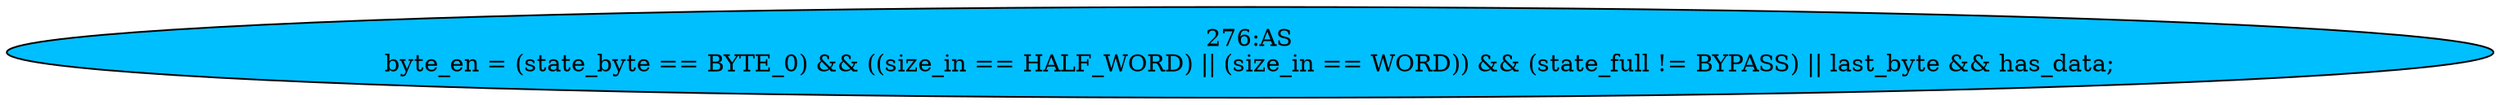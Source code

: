 strict digraph "" {
	node [label="\N"];
	"276:AS"	 [ast="<pyverilog.vparser.ast.Assign object at 0x7fcd1837b710>",
		def_var="['byte_en']",
		fillcolor=deepskyblue,
		label="276:AS
byte_en = (state_byte == BYTE_0) && ((size_in == HALF_WORD) || (size_in == WORD)) && (state_full != BYPASS) || last_byte && \
has_data;",
		statements="[]",
		style=filled,
		typ=Assign,
		use_var="['state_byte', 'BYTE_0', 'size_in', 'HALF_WORD', 'size_in', 'WORD', 'state_full', 'BYPASS', 'last_byte', 'has_data']"];
}
